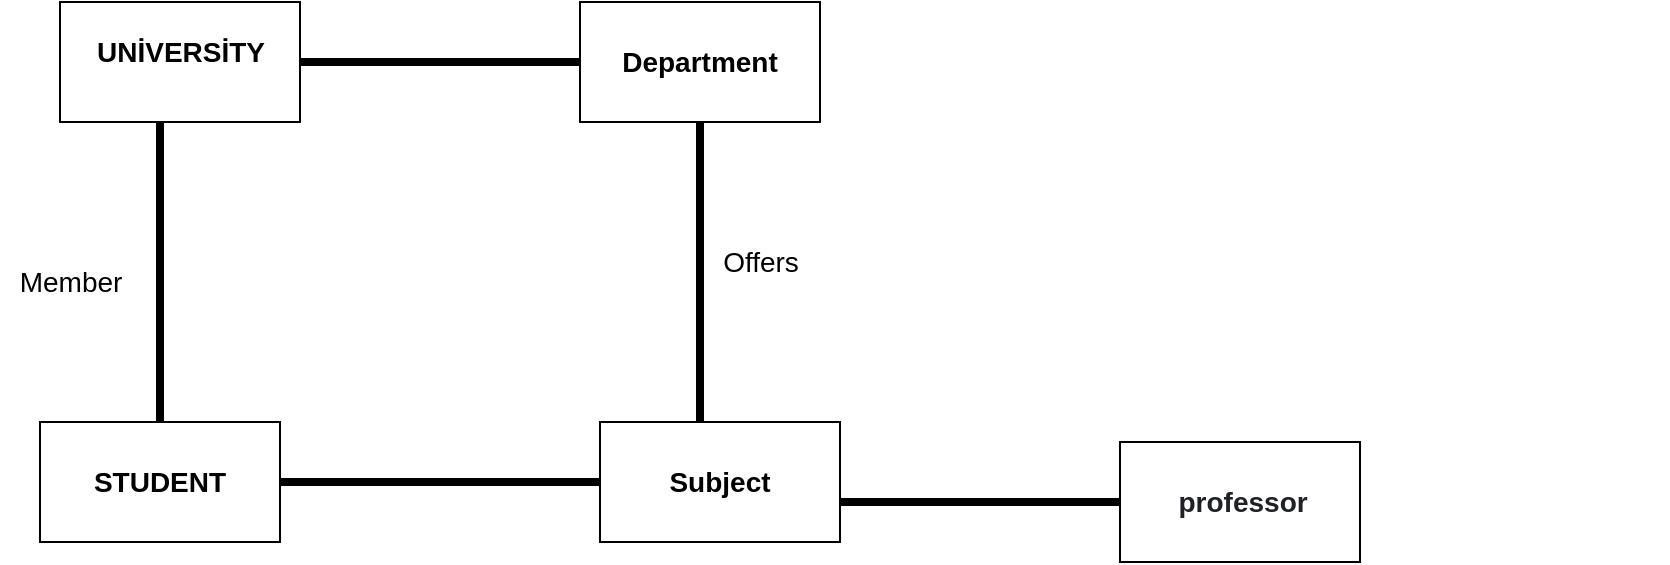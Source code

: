 <mxfile version="18.2.1" type="device"><diagram id="TQbjH3-OkN7d-TQNJWgR" name="Page-1"><mxGraphModel dx="868" dy="488" grid="1" gridSize="10" guides="1" tooltips="1" connect="1" arrows="1" fold="1" page="1" pageScale="1" pageWidth="850" pageHeight="1100" math="0" shadow="0"><root><mxCell id="0"/><mxCell id="1" parent="0"/><mxCell id="K6o5MYNu9YSapw4jsr3F-1" value="" style="rounded=0;whiteSpace=wrap;html=1;" vertex="1" parent="1"><mxGeometry x="140" y="120" width="120" height="60" as="geometry"/></mxCell><mxCell id="K6o5MYNu9YSapw4jsr3F-2" value="&lt;font style=&quot;font-size: 14px;&quot;&gt;&lt;b&gt;Subject&lt;/b&gt;&lt;/font&gt;" style="rounded=0;whiteSpace=wrap;html=1;" vertex="1" parent="1"><mxGeometry x="410" y="330" width="120" height="60" as="geometry"/></mxCell><mxCell id="K6o5MYNu9YSapw4jsr3F-3" value="&lt;pre style=&quot;text-align: justify; unicode-bidi: isolate; line-height: 36px; border: none; padding: 2px 0.14em 2px 0px; position: relative; margin-top: -2px; margin-bottom: -2px; resize: none; font-family: inherit; overflow: hidden; width: 270px; overflow-wrap: break-word; color: rgb(32, 33, 36);&quot; dir=&quot;ltr&quot; id=&quot;tw-target-text&quot; data-placeholder=&quot;Çeviri&quot; class=&quot;tw-data-text tw-text-large tw-ta&quot;&gt;&lt;span style=&quot;&quot; lang=&quot;en&quot; class=&quot;Y2IQFc&quot;&gt;&lt;font style=&quot;font-size: 14px;&quot;&gt;       &lt;b&gt;pro&lt;/b&gt;&lt;/font&gt;&lt;/span&gt;&lt;b style=&quot;font-size: 14px; font-family: inherit; background-color: initial; white-space: normal;&quot;&gt;fessor&lt;/b&gt;&lt;/pre&gt;" style="rounded=0;whiteSpace=wrap;html=1;align=left;" vertex="1" parent="1"><mxGeometry x="670" y="340" width="120" height="60" as="geometry"/></mxCell><mxCell id="K6o5MYNu9YSapw4jsr3F-4" value="&lt;font style=&quot;font-size: 14px;&quot;&gt;&lt;b&gt;STUDENT&lt;/b&gt;&lt;/font&gt;" style="rounded=0;whiteSpace=wrap;html=1;" vertex="1" parent="1"><mxGeometry x="130" y="330" width="120" height="60" as="geometry"/></mxCell><mxCell id="K6o5MYNu9YSapw4jsr3F-5" value="&lt;b&gt;&lt;font style=&quot;font-size: 14px;&quot;&gt;Department&lt;/font&gt;&lt;/b&gt;" style="rounded=0;whiteSpace=wrap;html=1;" vertex="1" parent="1"><mxGeometry x="400" y="120" width="120" height="60" as="geometry"/></mxCell><mxCell id="K6o5MYNu9YSapw4jsr3F-13" value="" style="line;strokeWidth=4;html=1;perimeter=backbonePerimeter;points=[];outlineConnect=0;" vertex="1" parent="1"><mxGeometry x="250" y="355" width="160" height="10" as="geometry"/></mxCell><mxCell id="K6o5MYNu9YSapw4jsr3F-14" value="" style="line;strokeWidth=4;html=1;perimeter=backbonePerimeter;points=[];outlineConnect=0;direction=south;" vertex="1" parent="1"><mxGeometry x="185" y="180" width="10" height="150" as="geometry"/></mxCell><mxCell id="K6o5MYNu9YSapw4jsr3F-15" value="" style="line;strokeWidth=4;html=1;perimeter=backbonePerimeter;points=[];outlineConnect=0;" vertex="1" parent="1"><mxGeometry x="260" y="145" width="140" height="10" as="geometry"/></mxCell><mxCell id="K6o5MYNu9YSapw4jsr3F-17" value="" style="line;strokeWidth=4;html=1;perimeter=backbonePerimeter;points=[];outlineConnect=0;direction=south;" vertex="1" parent="1"><mxGeometry x="455" y="180" width="10" height="150" as="geometry"/></mxCell><mxCell id="K6o5MYNu9YSapw4jsr3F-18" value="" style="line;strokeWidth=4;html=1;perimeter=backbonePerimeter;points=[];outlineConnect=0;verticalAlign=top;align=center;" vertex="1" parent="1"><mxGeometry x="530" y="365" width="140" height="10" as="geometry"/></mxCell><mxCell id="K6o5MYNu9YSapw4jsr3F-19" value="&lt;font style=&quot;font-size: 14px;&quot;&gt;UNİVERSİTY&lt;/font&gt;" style="text;html=1;align=center;verticalAlign=middle;resizable=0;points=[];autosize=1;strokeColor=none;fillColor=none;fontColor=#000000;fontStyle=1" vertex="1" parent="1"><mxGeometry x="150" y="135" width="100" height="20" as="geometry"/></mxCell><mxCell id="K6o5MYNu9YSapw4jsr3F-22" value="Offers" style="text;html=1;align=center;verticalAlign=middle;resizable=0;points=[];autosize=1;strokeColor=none;fillColor=none;fontSize=14;fontColor=#000000;" vertex="1" parent="1"><mxGeometry x="465" y="240" width="50" height="20" as="geometry"/></mxCell><mxCell id="K6o5MYNu9YSapw4jsr3F-23" value="Member" style="text;html=1;align=center;verticalAlign=middle;resizable=0;points=[];autosize=1;strokeColor=none;fillColor=none;fontSize=14;fontColor=#000000;" vertex="1" parent="1"><mxGeometry x="110" y="250" width="70" height="20" as="geometry"/></mxCell></root></mxGraphModel></diagram></mxfile>